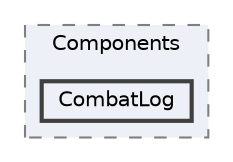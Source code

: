 digraph "Bloberts/Scripts/UI/Components/CombatLog"
{
 // LATEX_PDF_SIZE
  bgcolor="transparent";
  edge [fontname=Helvetica,fontsize=10,labelfontname=Helvetica,labelfontsize=10];
  node [fontname=Helvetica,fontsize=10,shape=box,height=0.2,width=0.4];
  compound=true
  subgraph clusterdir_87cc03029c4ec6f21ab385a6bf609d9d {
    graph [ bgcolor="#edf0f7", pencolor="grey50", label="Components", fontname=Helvetica,fontsize=10 style="filled,dashed", URL="dir_87cc03029c4ec6f21ab385a6bf609d9d.html",tooltip=""]
  dir_68f15a97615d07698f1d38c53daf36bb [label="CombatLog", fillcolor="#edf0f7", color="grey25", style="filled,bold", URL="dir_68f15a97615d07698f1d38c53daf36bb.html",tooltip=""];
  }
}
